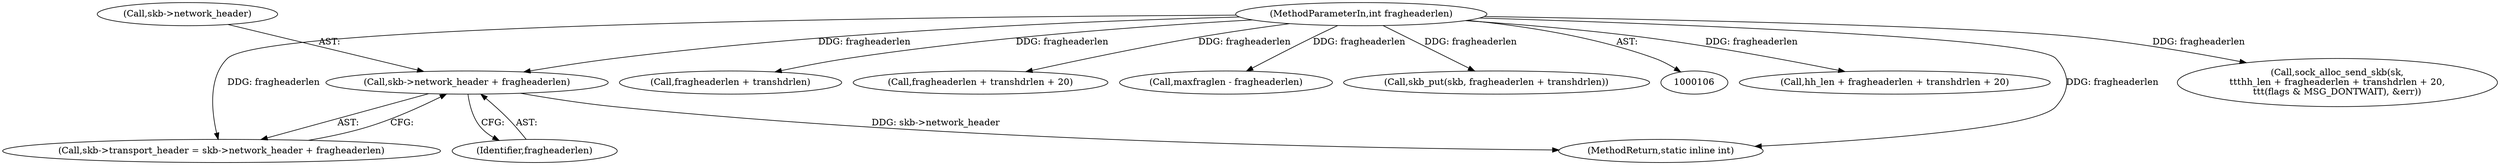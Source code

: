 digraph "0_linux_e93b7d748be887cd7639b113ba7d7ef792a7efb9@pointer" {
"1000164" [label="(Call,skb->network_header + fragheaderlen)"];
"1000113" [label="(MethodParameterIn,int fragheaderlen)"];
"1000132" [label="(Call,hh_len + fragheaderlen + transhdrlen + 20)"];
"1000165" [label="(Call,skb->network_header)"];
"1000130" [label="(Call,sock_alloc_send_skb(sk,\n\t\t\thh_len + fragheaderlen + transhdrlen + 20,\n\t\t\t(flags & MSG_DONTWAIT), &err))"];
"1000164" [label="(Call,skb->network_header + fragheaderlen)"];
"1000205" [label="(MethodReturn,static inline int)"];
"1000155" [label="(Call,fragheaderlen + transhdrlen)"];
"1000160" [label="(Call,skb->transport_header = skb->network_header + fragheaderlen)"];
"1000134" [label="(Call,fragheaderlen + transhdrlen + 20)"];
"1000113" [label="(MethodParameterIn,int fragheaderlen)"];
"1000168" [label="(Identifier,fragheaderlen)"];
"1000184" [label="(Call,maxfraglen - fragheaderlen)"];
"1000153" [label="(Call,skb_put(skb, fragheaderlen + transhdrlen))"];
"1000164" -> "1000160"  [label="AST: "];
"1000164" -> "1000168"  [label="CFG: "];
"1000165" -> "1000164"  [label="AST: "];
"1000168" -> "1000164"  [label="AST: "];
"1000160" -> "1000164"  [label="CFG: "];
"1000164" -> "1000205"  [label="DDG: skb->network_header"];
"1000113" -> "1000164"  [label="DDG: fragheaderlen"];
"1000113" -> "1000106"  [label="AST: "];
"1000113" -> "1000205"  [label="DDG: fragheaderlen"];
"1000113" -> "1000130"  [label="DDG: fragheaderlen"];
"1000113" -> "1000132"  [label="DDG: fragheaderlen"];
"1000113" -> "1000134"  [label="DDG: fragheaderlen"];
"1000113" -> "1000153"  [label="DDG: fragheaderlen"];
"1000113" -> "1000155"  [label="DDG: fragheaderlen"];
"1000113" -> "1000160"  [label="DDG: fragheaderlen"];
"1000113" -> "1000184"  [label="DDG: fragheaderlen"];
}
